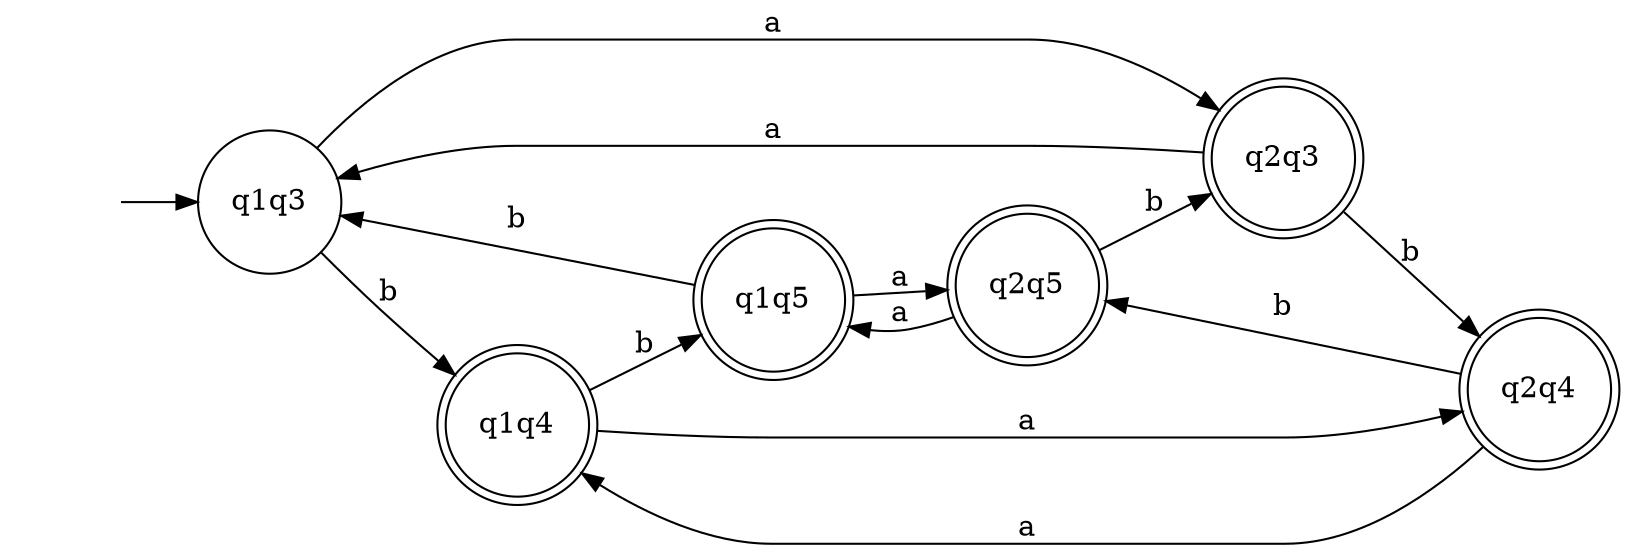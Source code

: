 digraph finite_state_machine{
	rankdir=LR; 
	node [shape = none]; "";
	node [shape = doublecircle]; q1q4 q1q5 q2q3 q2q4 q2q5;
	node [shape = circle]; q1q3;
	"" -> q1q3;
	q1q3 -> q2q3 [label = "a"];
	q1q3 -> q1q4 [label = "b"];
	q2q4 -> q1q4 [label = "a"];
	q2q4 -> q2q5 [label = "b"];
	q1q4 -> q2q4 [label = "a"];
	q1q4 -> q1q5 [label = "b"];
	q2q5 -> q1q5 [label = "a"];
	q2q5 -> q2q3 [label = "b"];
	q1q5 -> q2q5 [label = "a"];
	q1q5 -> q1q3 [label = "b"];
	q2q3 -> q1q3 [label = "a"];
	q2q3 -> q2q4 [label = "b"];
}
